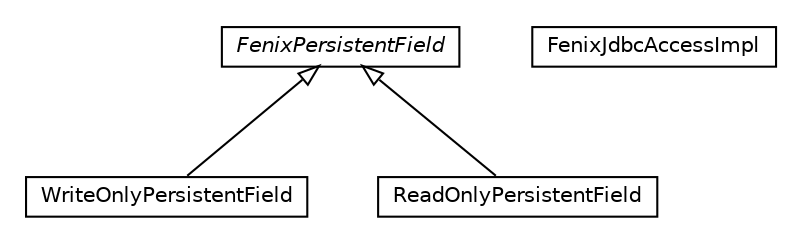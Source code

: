 #!/usr/local/bin/dot
#
# Class diagram 
# Generated by UMLGraph version 5.1 (http://www.umlgraph.org/)
#

digraph G {
	edge [fontname="Helvetica",fontsize=10,labelfontname="Helvetica",labelfontsize=10];
	node [fontname="Helvetica",fontsize=10,shape=plaintext];
	nodesep=0.25;
	ranksep=0.5;
	// pt.ist.fenixframework.pstm.ojb.WriteOnlyPersistentField
	c1746 [label=<<table title="pt.ist.fenixframework.pstm.ojb.WriteOnlyPersistentField" border="0" cellborder="1" cellspacing="0" cellpadding="2" port="p" href="./WriteOnlyPersistentField.html">
		<tr><td><table border="0" cellspacing="0" cellpadding="1">
<tr><td align="center" balign="center"> WriteOnlyPersistentField </td></tr>
		</table></td></tr>
		</table>>, fontname="Helvetica", fontcolor="black", fontsize=10.0];
	// pt.ist.fenixframework.pstm.ojb.ReadOnlyPersistentField
	c1747 [label=<<table title="pt.ist.fenixframework.pstm.ojb.ReadOnlyPersistentField" border="0" cellborder="1" cellspacing="0" cellpadding="2" port="p" href="./ReadOnlyPersistentField.html">
		<tr><td><table border="0" cellspacing="0" cellpadding="1">
<tr><td align="center" balign="center"> ReadOnlyPersistentField </td></tr>
		</table></td></tr>
		</table>>, fontname="Helvetica", fontcolor="black", fontsize=10.0];
	// pt.ist.fenixframework.pstm.ojb.FenixPersistentField
	c1748 [label=<<table title="pt.ist.fenixframework.pstm.ojb.FenixPersistentField" border="0" cellborder="1" cellspacing="0" cellpadding="2" port="p" href="./FenixPersistentField.html">
		<tr><td><table border="0" cellspacing="0" cellpadding="1">
<tr><td align="center" balign="center"><font face="Helvetica-Oblique"> FenixPersistentField </font></td></tr>
		</table></td></tr>
		</table>>, fontname="Helvetica", fontcolor="black", fontsize=10.0];
	// pt.ist.fenixframework.pstm.ojb.FenixJdbcAccessImpl
	c1749 [label=<<table title="pt.ist.fenixframework.pstm.ojb.FenixJdbcAccessImpl" border="0" cellborder="1" cellspacing="0" cellpadding="2" port="p" href="./FenixJdbcAccessImpl.html">
		<tr><td><table border="0" cellspacing="0" cellpadding="1">
<tr><td align="center" balign="center"> FenixJdbcAccessImpl </td></tr>
		</table></td></tr>
		</table>>, fontname="Helvetica", fontcolor="black", fontsize=10.0];
	//pt.ist.fenixframework.pstm.ojb.WriteOnlyPersistentField extends pt.ist.fenixframework.pstm.ojb.FenixPersistentField
	c1748:p -> c1746:p [dir=back,arrowtail=empty];
	//pt.ist.fenixframework.pstm.ojb.ReadOnlyPersistentField extends pt.ist.fenixframework.pstm.ojb.FenixPersistentField
	c1748:p -> c1747:p [dir=back,arrowtail=empty];
}

